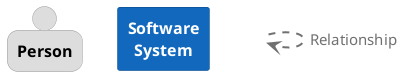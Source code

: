 @startuml
set separator none

skinparam {
  shadowing false
  arrowFontSize 15
  defaultTextAlignment center
  wrapWidth 100
  maxMessageSize 100
}
hide stereotype

skinparam rectangle<<_transparent>> {
  BorderColor transparent
  BackgroundColor transparent
  FontColor transparent
}

skinparam person<<1>> {
  BackgroundColor #dddddd
  FontColor #000000
  BorderColor #9a9a9a
}
person "==Person" <<1>>

skinparam rectangle<<2>> {
  BackgroundColor #1168bd
  FontColor #ffffff
  BorderColor #0b4884
}
rectangle "==Software System" <<2>>

rectangle "." <<_transparent>> as 3
3 .[#707070,thickness=2].> 3 : "<color:#707070>Relationship"


@enduml